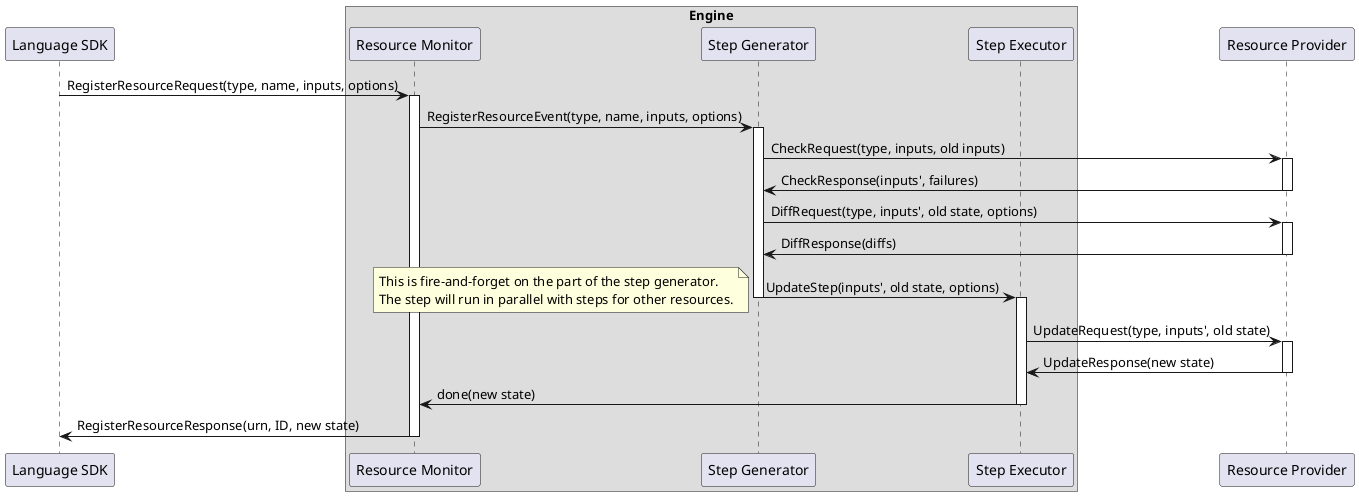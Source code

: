 @startuml
participant "Language SDK" order 10
box "Engine"
participant "Resource Monitor" order 15
participant "Step Generator" order 20
participant "Step Executor" order 25
end box
participant "Resource Provider" order 30

"Language SDK" -> "Resource Monitor" ++ : RegisterResourceRequest(type, name, inputs, options)
"Resource Monitor" -> "Step Generator" ++ : RegisterResourceEvent(type, name, inputs, options)
"Step Generator" -> "Resource Provider" ++ : CheckRequest(type, inputs, old inputs)
"Step Generator" <- "Resource Provider" -- : CheckResponse(inputs', failures)
"Step Generator" -> "Resource Provider" ++ : DiffRequest(type, inputs', old state, options)
"Step Generator" <- "Resource Provider" -- : DiffResponse(diffs)
"Step Generator" -> "Step Executor" --++ : UpdateStep(inputs', old state, options)
note left
	This is fire-and-forget on the part of the step generator.
	The step will run in parallel with steps for other resources.
end note
"Step Executor" -> "Resource Provider" ++ : UpdateRequest(type, inputs', old state)
"Step Executor" <- "Resource Provider" -- : UpdateResponse(new state)
"Resource Monitor" <- "Step Executor" -- : done(new state)
"Language SDK" <- "Resource Monitor" -- : RegisterResourceResponse(urn, ID, new state)
@enduml
